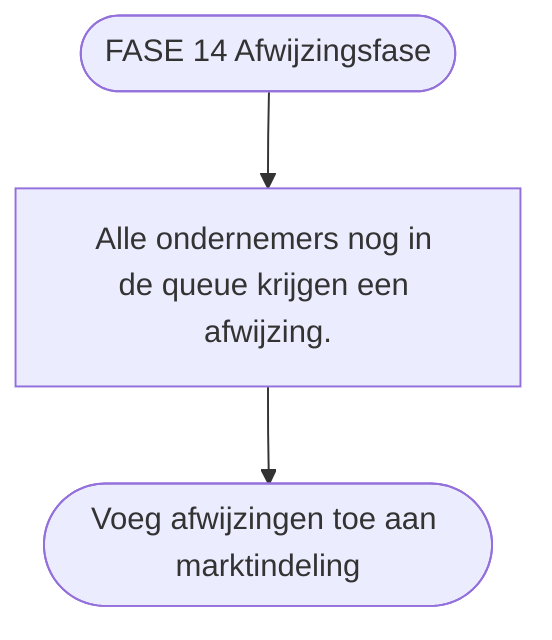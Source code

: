 graph TD
    A([FASE 14 Afwijzingsfase]) -->
    B[Alle ondernemers nog in de queue krijgen een afwijzing.] -->
    C([Voeg afwijzingen toe aan marktindeling])